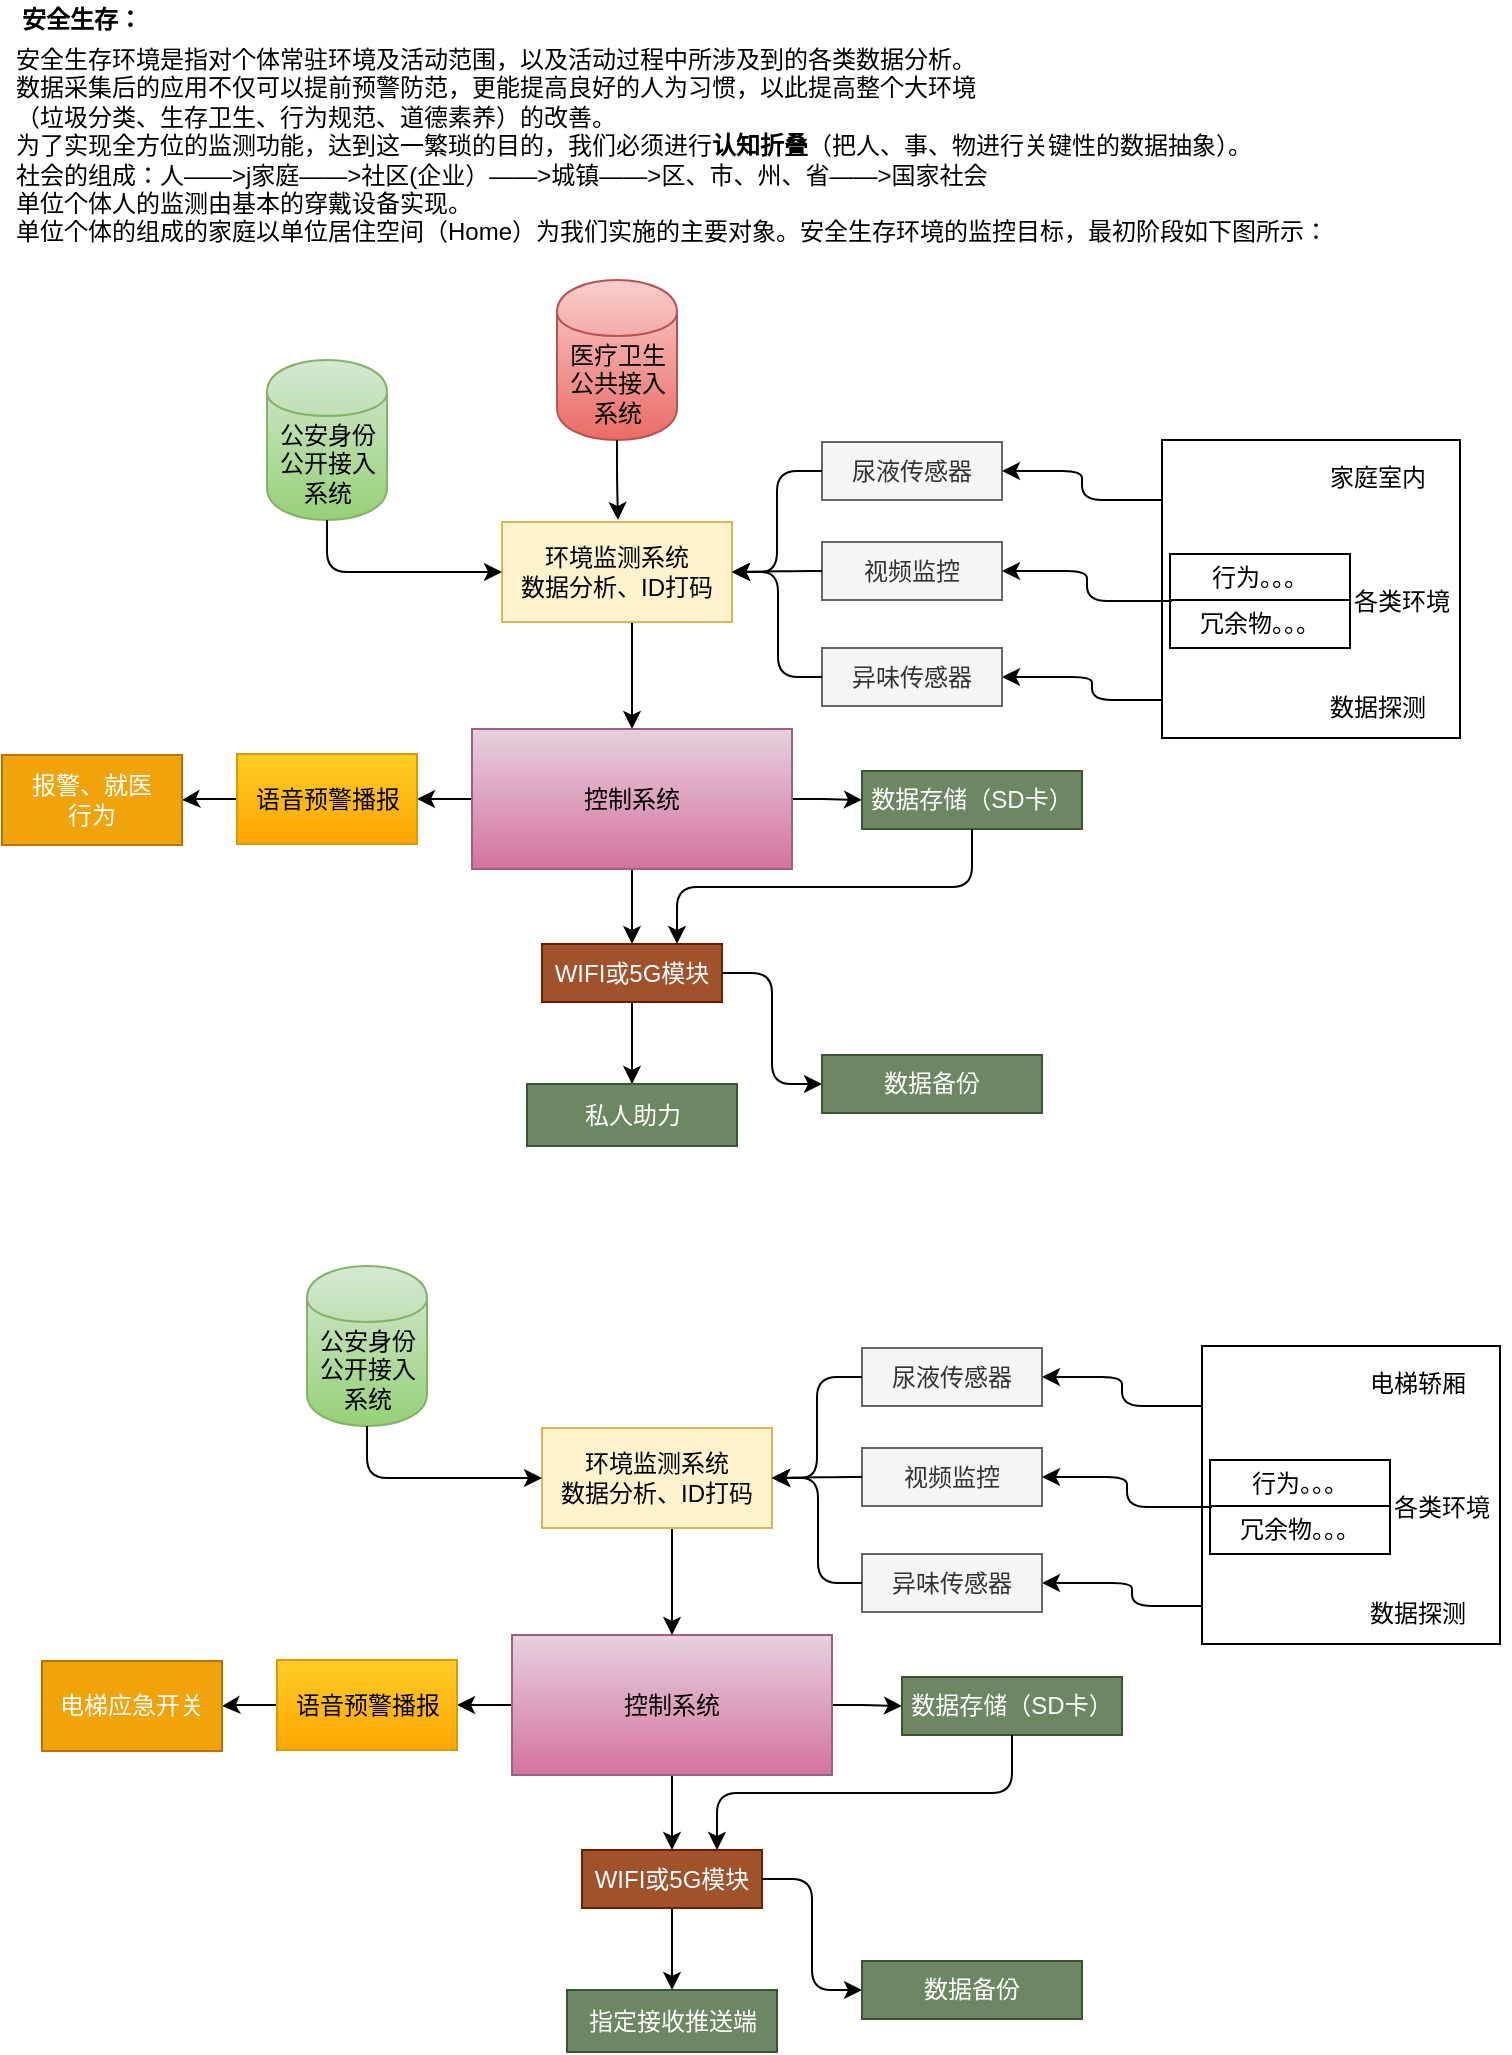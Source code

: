 <mxfile version="11.0.2" type="github"><diagram id="euiM4bnVlnGrj6uJWChW" name="Page-1"><mxGraphModel dx="782" dy="1623" grid="1" gridSize="10" guides="1" tooltips="1" connect="1" arrows="1" fold="1" page="1" pageScale="1" pageWidth="827" pageHeight="1169" math="0" shadow="0"><root><mxCell id="0"/><mxCell id="1" parent="0"/><mxCell id="7qYvZs2lQt1LkEJZ6VYT-31" value="" style="edgeStyle=elbowEdgeStyle;elbow=horizontal;endArrow=classic;html=1;entryX=1;entryY=0.5;entryDx=0;entryDy=0;" edge="1" parent="1" target="7qYvZs2lQt1LkEJZ6VYT-30"><mxGeometry width="50" height="50" relative="1" as="geometry"><mxPoint x="620" y="160" as="sourcePoint"/><mxPoint x="540" y="85" as="targetPoint"/></mxGeometry></mxCell><mxCell id="7qYvZs2lQt1LkEJZ6VYT-43" value="" style="whiteSpace=wrap;html=1;aspect=fixed;" vertex="1" parent="1"><mxGeometry x="610" y="30" width="149" height="149" as="geometry"/></mxCell><mxCell id="7qYvZs2lQt1LkEJZ6VYT-20" value="" style="edgeStyle=orthogonalEdgeStyle;rounded=0;orthogonalLoop=1;jettySize=auto;html=1;" edge="1" parent="1" source="7qYvZs2lQt1LkEJZ6VYT-1" target="7qYvZs2lQt1LkEJZ6VYT-19"><mxGeometry relative="1" as="geometry"/></mxCell><mxCell id="7qYvZs2lQt1LkEJZ6VYT-26" style="edgeStyle=orthogonalEdgeStyle;rounded=0;orthogonalLoop=1;jettySize=auto;html=1;exitX=1;exitY=0.5;exitDx=0;exitDy=0;entryX=0;entryY=0.5;entryDx=0;entryDy=0;" edge="1" parent="1" source="7qYvZs2lQt1LkEJZ6VYT-1" target="7qYvZs2lQt1LkEJZ6VYT-25"><mxGeometry relative="1" as="geometry"><Array as="points"><mxPoint x="440" y="210"/><mxPoint x="440" y="210"/></Array></mxGeometry></mxCell><mxCell id="7qYvZs2lQt1LkEJZ6VYT-33" style="edgeStyle=orthogonalEdgeStyle;rounded=0;orthogonalLoop=1;jettySize=auto;html=1;exitX=0.5;exitY=1;exitDx=0;exitDy=0;entryX=0.5;entryY=0;entryDx=0;entryDy=0;" edge="1" parent="1" source="7qYvZs2lQt1LkEJZ6VYT-1" target="7qYvZs2lQt1LkEJZ6VYT-23"><mxGeometry relative="1" as="geometry"/></mxCell><mxCell id="7qYvZs2lQt1LkEJZ6VYT-1" value="控制系统" style="rounded=0;whiteSpace=wrap;html=1;fillColor=#e6d0de;strokeColor=#996185;gradientColor=#d5739d;" vertex="1" parent="1"><mxGeometry x="265" y="174.5" width="160" height="70" as="geometry"/></mxCell><mxCell id="7qYvZs2lQt1LkEJZ6VYT-22" value="" style="edgeStyle=orthogonalEdgeStyle;rounded=0;orthogonalLoop=1;jettySize=auto;html=1;" edge="1" parent="1" source="7qYvZs2lQt1LkEJZ6VYT-19" target="7qYvZs2lQt1LkEJZ6VYT-21"><mxGeometry relative="1" as="geometry"/></mxCell><mxCell id="7qYvZs2lQt1LkEJZ6VYT-19" value="语音预警播报" style="rounded=0;whiteSpace=wrap;html=1;fillColor=#ffcd28;strokeColor=#d79b00;gradientColor=#ffa500;" vertex="1" parent="1"><mxGeometry x="147.5" y="187" width="90" height="45" as="geometry"/></mxCell><mxCell id="7qYvZs2lQt1LkEJZ6VYT-21" value="报警、就医&lt;br&gt;行为" style="rounded=0;whiteSpace=wrap;html=1;fillColor=#f0a30a;strokeColor=#BD7000;fontColor=#ffffff;" vertex="1" parent="1"><mxGeometry x="30" y="187.5" width="90" height="45" as="geometry"/></mxCell><mxCell id="7qYvZs2lQt1LkEJZ6VYT-16" style="edgeStyle=orthogonalEdgeStyle;rounded=0;orthogonalLoop=1;jettySize=auto;html=1;exitX=0.5;exitY=1;exitDx=0;exitDy=0;entryX=0.5;entryY=0;entryDx=0;entryDy=0;" edge="1" parent="1" source="7qYvZs2lQt1LkEJZ6VYT-2" target="7qYvZs2lQt1LkEJZ6VYT-1"><mxGeometry relative="1" as="geometry"><Array as="points"><mxPoint x="345" y="121"/></Array></mxGeometry></mxCell><mxCell id="7qYvZs2lQt1LkEJZ6VYT-2" value="环境监测系统&lt;br&gt;数据分析、ID打码" style="rounded=0;whiteSpace=wrap;html=1;fillColor=#fff2cc;strokeColor=#d6b656;" vertex="1" parent="1"><mxGeometry x="280" y="71" width="115" height="50" as="geometry"/></mxCell><mxCell id="7qYvZs2lQt1LkEJZ6VYT-4" value="尿液传感器" style="rounded=0;whiteSpace=wrap;html=1;fillColor=#f5f5f5;strokeColor=#666666;fontColor=#333333;" vertex="1" parent="1"><mxGeometry x="440" y="31" width="90" height="29" as="geometry"/></mxCell><mxCell id="7qYvZs2lQt1LkEJZ6VYT-6" value="视频监控&lt;span style=&quot;font-family: &amp;#34;helvetica&amp;#34; , &amp;#34;arial&amp;#34; , sans-serif ; font-size: 0px ; white-space: nowrap&quot;&gt;%3CmxGraphModel%3E%3Croot%3E%3CmxCell%20id%3D%220%22%2F%3E%3CmxCell%20id%3D%221%22%20parent%3D%220%22%2F%3E%3CmxCell%20id%3D%222%22%20value%3D%22%E5%B0%BF%E6%B6%B2%E6%8E%A2%E6%B5%8B%22%20style%3D%22rounded%3D0%3BwhiteSpace%3Dwrap%3Bhtml%3D1%3B%22%20vertex%3D%221%22%20parent%3D%221%22%3E%3CmxGeometry%20x%3D%22445%22%20y%3D%2210%22%20width%3D%2290%22%20height%3D%2229%22%20as%3D%22geometry%22%2F%3E%3C%2FmxCell%3E%3C%2Froot%3E%3C%2FmxGraphModel%3E&lt;/span&gt;&lt;span style=&quot;font-family: &amp;#34;helvetica&amp;#34; , &amp;#34;arial&amp;#34; , sans-serif ; font-size: 0px ; white-space: nowrap&quot;&gt;%3CmxGraphModel%3E%3Croot%3E%3CmxCell%20id%3D%220%22%2F%3E%3CmxCell%20id%3D%221%22%20parent%3D%220%22%2F%3E%3CmxCell%20id%3D%222%22%20value%3D%22%E5%B0%BF%E6%B6%B2%E6%8E%A2%E6%B5%8B%22%20style%3D%22rounded%3D0%3BwhiteSpace%3Dwrap%3Bhtml%3D1%3B%22%20vertex%3D%221%22%20parent%3D%221%22%3E%3CmxGeometry%20x%3D%22445%22%20y%3D%2210%22%20width%3D%2290%22%20height%3D%2229%22%20as%3D%22geometry%22%2F%3E%3C%2FmxCell%3E%3C%2Froot%3E%3C%2FmxGraphModel%3E&lt;/span&gt;" style="rounded=0;whiteSpace=wrap;html=1;fillColor=#f5f5f5;strokeColor=#666666;fontColor=#333333;" vertex="1" parent="1"><mxGeometry x="440" y="81" width="90" height="29" as="geometry"/></mxCell><mxCell id="7qYvZs2lQt1LkEJZ6VYT-8" value="行为。。。" style="rounded=0;whiteSpace=wrap;html=1;" vertex="1" parent="1"><mxGeometry x="614" y="87" width="90" height="23" as="geometry"/></mxCell><mxCell id="7qYvZs2lQt1LkEJZ6VYT-9" value="冗余物。。。" style="rounded=0;whiteSpace=wrap;html=1;" vertex="1" parent="1"><mxGeometry x="614" y="110" width="90" height="24" as="geometry"/></mxCell><mxCell id="7qYvZs2lQt1LkEJZ6VYT-14" value="" style="edgeStyle=elbowEdgeStyle;elbow=horizontal;endArrow=classic;html=1;exitX=0;exitY=0.5;exitDx=0;exitDy=0;entryX=1;entryY=0.5;entryDx=0;entryDy=0;" edge="1" parent="1" source="7qYvZs2lQt1LkEJZ6VYT-4" target="7qYvZs2lQt1LkEJZ6VYT-2"><mxGeometry width="50" height="50" relative="1" as="geometry"><mxPoint x="560" y="141" as="sourcePoint"/><mxPoint x="410" y="130" as="targetPoint"/></mxGeometry></mxCell><mxCell id="7qYvZs2lQt1LkEJZ6VYT-15" value="" style="edgeStyle=elbowEdgeStyle;elbow=horizontal;endArrow=classic;html=1;exitX=0;exitY=0.5;exitDx=0;exitDy=0;entryX=1;entryY=0.5;entryDx=0;entryDy=0;" edge="1" parent="1" source="7qYvZs2lQt1LkEJZ6VYT-6" target="7qYvZs2lQt1LkEJZ6VYT-2"><mxGeometry width="50" height="50" relative="1" as="geometry"><mxPoint x="570" y="151" as="sourcePoint"/><mxPoint x="590" y="125" as="targetPoint"/><Array as="points"><mxPoint x="430" y="100"/><mxPoint x="418" y="100"/></Array></mxGeometry></mxCell><mxCell id="7qYvZs2lQt1LkEJZ6VYT-17" value="" style="edgeStyle=elbowEdgeStyle;elbow=horizontal;endArrow=classic;html=1;entryX=1;entryY=0.5;entryDx=0;entryDy=0;" edge="1" parent="1" target="7qYvZs2lQt1LkEJZ6VYT-4"><mxGeometry width="50" height="50" relative="1" as="geometry"><mxPoint x="610" y="60" as="sourcePoint"/><mxPoint x="600" y="135" as="targetPoint"/></mxGeometry></mxCell><mxCell id="7qYvZs2lQt1LkEJZ6VYT-18" value="" style="edgeStyle=elbowEdgeStyle;elbow=horizontal;endArrow=classic;html=1;exitX=0.011;exitY=0.021;exitDx=0;exitDy=0;entryX=1;entryY=0.5;entryDx=0;entryDy=0;exitPerimeter=0;" edge="1" parent="1" source="7qYvZs2lQt1LkEJZ6VYT-9" target="7qYvZs2lQt1LkEJZ6VYT-6"><mxGeometry width="50" height="50" relative="1" as="geometry"><mxPoint x="590" y="171" as="sourcePoint"/><mxPoint x="610" y="145" as="targetPoint"/></mxGeometry></mxCell><mxCell id="7qYvZs2lQt1LkEJZ6VYT-29" value="" style="edgeStyle=orthogonalEdgeStyle;rounded=0;orthogonalLoop=1;jettySize=auto;html=1;" edge="1" parent="1" source="7qYvZs2lQt1LkEJZ6VYT-23" target="7qYvZs2lQt1LkEJZ6VYT-28"><mxGeometry relative="1" as="geometry"/></mxCell><mxCell id="7qYvZs2lQt1LkEJZ6VYT-23" value="WIFI或5G模块" style="rounded=0;whiteSpace=wrap;html=1;fillColor=#a0522d;strokeColor=#6D1F00;fontColor=#ffffff;" vertex="1" parent="1"><mxGeometry x="300" y="282" width="90" height="29" as="geometry"/></mxCell><mxCell id="7qYvZs2lQt1LkEJZ6VYT-28" value="私人助力" style="rounded=0;whiteSpace=wrap;html=1;fillColor=#6d8764;strokeColor=#3A5431;fontColor=#ffffff;" vertex="1" parent="1"><mxGeometry x="292.5" y="352" width="105" height="31" as="geometry"/></mxCell><mxCell id="7qYvZs2lQt1LkEJZ6VYT-25" value="数据存储（SD卡）" style="rounded=0;whiteSpace=wrap;html=1;fillColor=#6d8764;strokeColor=#3A5431;fontColor=#ffffff;" vertex="1" parent="1"><mxGeometry x="460" y="195.5" width="110" height="29" as="geometry"/></mxCell><mxCell id="7qYvZs2lQt1LkEJZ6VYT-30" value="异味传感器" style="rounded=0;whiteSpace=wrap;html=1;fillColor=#f5f5f5;strokeColor=#666666;fontColor=#333333;" vertex="1" parent="1"><mxGeometry x="440" y="134" width="90" height="29" as="geometry"/></mxCell><mxCell id="7qYvZs2lQt1LkEJZ6VYT-32" value="" style="edgeStyle=elbowEdgeStyle;elbow=horizontal;endArrow=classic;html=1;entryX=1;entryY=0.5;entryDx=0;entryDy=0;exitX=0;exitY=0.5;exitDx=0;exitDy=0;" edge="1" parent="1" source="7qYvZs2lQt1LkEJZ6VYT-30" target="7qYvZs2lQt1LkEJZ6VYT-2"><mxGeometry width="50" height="50" relative="1" as="geometry"><mxPoint x="620" y="80" as="sourcePoint"/><mxPoint x="550" y="95" as="targetPoint"/><Array as="points"><mxPoint x="418" y="120"/></Array></mxGeometry></mxCell><mxCell id="7qYvZs2lQt1LkEJZ6VYT-37" value="" style="edgeStyle=elbowEdgeStyle;elbow=horizontal;endArrow=classic;html=1;exitX=1;exitY=0.5;exitDx=0;exitDy=0;entryX=0;entryY=0.5;entryDx=0;entryDy=0;" edge="1" parent="1" source="7qYvZs2lQt1LkEJZ6VYT-23" target="7qYvZs2lQt1LkEJZ6VYT-38"><mxGeometry width="50" height="50" relative="1" as="geometry"><mxPoint x="525" y="235" as="sourcePoint"/><mxPoint x="460" y="320" as="targetPoint"/></mxGeometry></mxCell><mxCell id="7qYvZs2lQt1LkEJZ6VYT-38" value="数据备份" style="rounded=0;whiteSpace=wrap;html=1;fillColor=#6d8764;strokeColor=#3A5431;fontColor=#ffffff;" vertex="1" parent="1"><mxGeometry x="440" y="337.5" width="110" height="29" as="geometry"/></mxCell><mxCell id="7qYvZs2lQt1LkEJZ6VYT-41" value="" style="edgeStyle=elbowEdgeStyle;elbow=vertical;endArrow=classic;html=1;exitX=0.5;exitY=1;exitDx=0;exitDy=0;entryX=0.75;entryY=0;entryDx=0;entryDy=0;" edge="1" parent="1" source="7qYvZs2lQt1LkEJZ6VYT-25" target="7qYvZs2lQt1LkEJZ6VYT-23"><mxGeometry width="50" height="50" relative="1" as="geometry"><mxPoint x="520" y="300" as="sourcePoint"/><mxPoint x="570" y="250" as="targetPoint"/></mxGeometry></mxCell><mxCell id="7qYvZs2lQt1LkEJZ6VYT-44" value="家庭室内&lt;br&gt;&lt;br&gt;&lt;br&gt;&lt;br&gt;&lt;br&gt;&lt;br&gt;&lt;br&gt;&lt;br&gt;数据探测" style="text;html=1;resizable=0;points=[];autosize=1;align=left;verticalAlign=top;spacingTop=-4;" vertex="1" parent="1"><mxGeometry x="692" y="39" width="60" height="130" as="geometry"/></mxCell><mxCell id="7qYvZs2lQt1LkEJZ6VYT-45" value="各类环境" style="text;html=1;resizable=0;points=[];autosize=1;align=left;verticalAlign=top;spacingTop=-4;" vertex="1" parent="1"><mxGeometry x="704" y="101" width="60" height="20" as="geometry"/></mxCell><mxCell id="7qYvZs2lQt1LkEJZ6VYT-47" value="公安身份公开接入系统" style="shape=cylinder;whiteSpace=wrap;html=1;boundedLbl=1;backgroundOutline=1;gradientColor=#97d077;fillColor=#d5e8d4;strokeColor=#82b366;" vertex="1" parent="1"><mxGeometry x="162.5" y="-10" width="60" height="80" as="geometry"/></mxCell><mxCell id="7qYvZs2lQt1LkEJZ6VYT-49" value="" style="edgeStyle=elbowEdgeStyle;elbow=vertical;endArrow=classic;html=1;exitX=0.5;exitY=1;exitDx=0;exitDy=0;entryX=0;entryY=0.5;entryDx=0;entryDy=0;" edge="1" parent="1" source="7qYvZs2lQt1LkEJZ6VYT-47" target="7qYvZs2lQt1LkEJZ6VYT-2"><mxGeometry width="50" height="50" relative="1" as="geometry"><mxPoint x="210" y="180" as="sourcePoint"/><mxPoint x="260" y="130" as="targetPoint"/><Array as="points"><mxPoint x="260" y="96"/><mxPoint x="200" y="120"/></Array></mxGeometry></mxCell><mxCell id="7qYvZs2lQt1LkEJZ6VYT-50" value="医疗卫生公共接入系统" style="shape=cylinder;whiteSpace=wrap;html=1;boundedLbl=1;backgroundOutline=1;gradientColor=#ea6b66;fillColor=#f8cecc;strokeColor=#b85450;" vertex="1" parent="1"><mxGeometry x="307.5" y="-50" width="60" height="80" as="geometry"/></mxCell><mxCell id="7qYvZs2lQt1LkEJZ6VYT-51" value="" style="edgeStyle=elbowEdgeStyle;elbow=vertical;endArrow=classic;html=1;exitX=0.5;exitY=1;exitDx=0;exitDy=0;" edge="1" parent="1" source="7qYvZs2lQt1LkEJZ6VYT-50"><mxGeometry width="50" height="50" relative="1" as="geometry"><mxPoint x="203" y="80" as="sourcePoint"/><mxPoint x="338" y="70" as="targetPoint"/><Array as="points"/></mxGeometry></mxCell><mxCell id="7qYvZs2lQt1LkEJZ6VYT-86" value="" style="edgeStyle=elbowEdgeStyle;elbow=horizontal;endArrow=classic;html=1;entryX=1;entryY=0.5;entryDx=0;entryDy=0;" edge="1" parent="1" target="7qYvZs2lQt1LkEJZ6VYT-109"><mxGeometry width="50" height="50" relative="1" as="geometry"><mxPoint x="640" y="613" as="sourcePoint"/><mxPoint x="560" y="538" as="targetPoint"/></mxGeometry></mxCell><mxCell id="7qYvZs2lQt1LkEJZ6VYT-87" value="" style="whiteSpace=wrap;html=1;aspect=fixed;" vertex="1" parent="1"><mxGeometry x="630" y="483" width="149" height="149" as="geometry"/></mxCell><mxCell id="7qYvZs2lQt1LkEJZ6VYT-88" value="" style="edgeStyle=orthogonalEdgeStyle;rounded=0;orthogonalLoop=1;jettySize=auto;html=1;" edge="1" parent="1" source="7qYvZs2lQt1LkEJZ6VYT-91" target="7qYvZs2lQt1LkEJZ6VYT-93"><mxGeometry relative="1" as="geometry"/></mxCell><mxCell id="7qYvZs2lQt1LkEJZ6VYT-89" style="edgeStyle=orthogonalEdgeStyle;rounded=0;orthogonalLoop=1;jettySize=auto;html=1;exitX=1;exitY=0.5;exitDx=0;exitDy=0;entryX=0;entryY=0.5;entryDx=0;entryDy=0;" edge="1" parent="1" source="7qYvZs2lQt1LkEJZ6VYT-91" target="7qYvZs2lQt1LkEJZ6VYT-108"><mxGeometry relative="1" as="geometry"><Array as="points"><mxPoint x="460" y="663"/><mxPoint x="460" y="663"/></Array></mxGeometry></mxCell><mxCell id="7qYvZs2lQt1LkEJZ6VYT-90" style="edgeStyle=orthogonalEdgeStyle;rounded=0;orthogonalLoop=1;jettySize=auto;html=1;exitX=0.5;exitY=1;exitDx=0;exitDy=0;entryX=0.5;entryY=0;entryDx=0;entryDy=0;" edge="1" parent="1" source="7qYvZs2lQt1LkEJZ6VYT-91" target="7qYvZs2lQt1LkEJZ6VYT-106"><mxGeometry relative="1" as="geometry"/></mxCell><mxCell id="7qYvZs2lQt1LkEJZ6VYT-91" value="控制系统" style="rounded=0;whiteSpace=wrap;html=1;fillColor=#e6d0de;strokeColor=#996185;gradientColor=#d5739d;" vertex="1" parent="1"><mxGeometry x="285" y="627.5" width="160" height="70" as="geometry"/></mxCell><mxCell id="7qYvZs2lQt1LkEJZ6VYT-92" value="" style="edgeStyle=orthogonalEdgeStyle;rounded=0;orthogonalLoop=1;jettySize=auto;html=1;" edge="1" parent="1" source="7qYvZs2lQt1LkEJZ6VYT-93" target="7qYvZs2lQt1LkEJZ6VYT-94"><mxGeometry relative="1" as="geometry"/></mxCell><mxCell id="7qYvZs2lQt1LkEJZ6VYT-93" value="语音预警播报" style="rounded=0;whiteSpace=wrap;html=1;fillColor=#ffcd28;strokeColor=#d79b00;gradientColor=#ffa500;" vertex="1" parent="1"><mxGeometry x="167.5" y="640" width="90" height="45" as="geometry"/></mxCell><mxCell id="7qYvZs2lQt1LkEJZ6VYT-94" value="电梯应急开关" style="rounded=0;whiteSpace=wrap;html=1;fillColor=#f0a30a;strokeColor=#BD7000;fontColor=#ffffff;" vertex="1" parent="1"><mxGeometry x="50" y="640.5" width="90" height="45" as="geometry"/></mxCell><mxCell id="7qYvZs2lQt1LkEJZ6VYT-95" style="edgeStyle=orthogonalEdgeStyle;rounded=0;orthogonalLoop=1;jettySize=auto;html=1;exitX=0.5;exitY=1;exitDx=0;exitDy=0;entryX=0.5;entryY=0;entryDx=0;entryDy=0;" edge="1" parent="1" source="7qYvZs2lQt1LkEJZ6VYT-96" target="7qYvZs2lQt1LkEJZ6VYT-91"><mxGeometry relative="1" as="geometry"><Array as="points"><mxPoint x="365" y="574"/></Array></mxGeometry></mxCell><mxCell id="7qYvZs2lQt1LkEJZ6VYT-96" value="环境监测系统&lt;br&gt;数据分析、ID打码" style="rounded=0;whiteSpace=wrap;html=1;fillColor=#fff2cc;strokeColor=#d6b656;" vertex="1" parent="1"><mxGeometry x="300" y="524" width="115" height="50" as="geometry"/></mxCell><mxCell id="7qYvZs2lQt1LkEJZ6VYT-97" value="尿液传感器" style="rounded=0;whiteSpace=wrap;html=1;fillColor=#f5f5f5;strokeColor=#666666;fontColor=#333333;" vertex="1" parent="1"><mxGeometry x="460" y="484" width="90" height="29" as="geometry"/></mxCell><mxCell id="7qYvZs2lQt1LkEJZ6VYT-98" value="视频监控&lt;span style=&quot;font-family: &amp;#34;helvetica&amp;#34; , &amp;#34;arial&amp;#34; , sans-serif ; font-size: 0px ; white-space: nowrap&quot;&gt;%3CmxGraphModel%3E%3Croot%3E%3CmxCell%20id%3D%220%22%2F%3E%3CmxCell%20id%3D%221%22%20parent%3D%220%22%2F%3E%3CmxCell%20id%3D%222%22%20value%3D%22%E5%B0%BF%E6%B6%B2%E6%8E%A2%E6%B5%8B%22%20style%3D%22rounded%3D0%3BwhiteSpace%3Dwrap%3Bhtml%3D1%3B%22%20vertex%3D%221%22%20parent%3D%221%22%3E%3CmxGeometry%20x%3D%22445%22%20y%3D%2210%22%20width%3D%2290%22%20height%3D%2229%22%20as%3D%22geometry%22%2F%3E%3C%2FmxCell%3E%3C%2Froot%3E%3C%2FmxGraphModel%3E&lt;/span&gt;&lt;span style=&quot;font-family: &amp;#34;helvetica&amp;#34; , &amp;#34;arial&amp;#34; , sans-serif ; font-size: 0px ; white-space: nowrap&quot;&gt;%3CmxGraphModel%3E%3Croot%3E%3CmxCell%20id%3D%220%22%2F%3E%3CmxCell%20id%3D%221%22%20parent%3D%220%22%2F%3E%3CmxCell%20id%3D%222%22%20value%3D%22%E5%B0%BF%E6%B6%B2%E6%8E%A2%E6%B5%8B%22%20style%3D%22rounded%3D0%3BwhiteSpace%3Dwrap%3Bhtml%3D1%3B%22%20vertex%3D%221%22%20parent%3D%221%22%3E%3CmxGeometry%20x%3D%22445%22%20y%3D%2210%22%20width%3D%2290%22%20height%3D%2229%22%20as%3D%22geometry%22%2F%3E%3C%2FmxCell%3E%3C%2Froot%3E%3C%2FmxGraphModel%3E&lt;/span&gt;" style="rounded=0;whiteSpace=wrap;html=1;fillColor=#f5f5f5;strokeColor=#666666;fontColor=#333333;" vertex="1" parent="1"><mxGeometry x="460" y="534" width="90" height="29" as="geometry"/></mxCell><mxCell id="7qYvZs2lQt1LkEJZ6VYT-99" value="行为。。。" style="rounded=0;whiteSpace=wrap;html=1;" vertex="1" parent="1"><mxGeometry x="634" y="540" width="90" height="23" as="geometry"/></mxCell><mxCell id="7qYvZs2lQt1LkEJZ6VYT-100" value="冗余物。。。" style="rounded=0;whiteSpace=wrap;html=1;" vertex="1" parent="1"><mxGeometry x="634" y="563" width="90" height="24" as="geometry"/></mxCell><mxCell id="7qYvZs2lQt1LkEJZ6VYT-101" value="" style="edgeStyle=elbowEdgeStyle;elbow=horizontal;endArrow=classic;html=1;exitX=0;exitY=0.5;exitDx=0;exitDy=0;entryX=1;entryY=0.5;entryDx=0;entryDy=0;" edge="1" parent="1" source="7qYvZs2lQt1LkEJZ6VYT-97" target="7qYvZs2lQt1LkEJZ6VYT-96"><mxGeometry width="50" height="50" relative="1" as="geometry"><mxPoint x="580" y="594" as="sourcePoint"/><mxPoint x="430" y="583" as="targetPoint"/></mxGeometry></mxCell><mxCell id="7qYvZs2lQt1LkEJZ6VYT-102" value="" style="edgeStyle=elbowEdgeStyle;elbow=horizontal;endArrow=classic;html=1;exitX=0;exitY=0.5;exitDx=0;exitDy=0;entryX=1;entryY=0.5;entryDx=0;entryDy=0;" edge="1" parent="1" source="7qYvZs2lQt1LkEJZ6VYT-98" target="7qYvZs2lQt1LkEJZ6VYT-96"><mxGeometry width="50" height="50" relative="1" as="geometry"><mxPoint x="590" y="604" as="sourcePoint"/><mxPoint x="610" y="578" as="targetPoint"/><Array as="points"><mxPoint x="450" y="553"/><mxPoint x="438" y="553"/></Array></mxGeometry></mxCell><mxCell id="7qYvZs2lQt1LkEJZ6VYT-103" value="" style="edgeStyle=elbowEdgeStyle;elbow=horizontal;endArrow=classic;html=1;entryX=1;entryY=0.5;entryDx=0;entryDy=0;" edge="1" parent="1" target="7qYvZs2lQt1LkEJZ6VYT-97"><mxGeometry width="50" height="50" relative="1" as="geometry"><mxPoint x="630" y="513" as="sourcePoint"/><mxPoint x="620" y="588" as="targetPoint"/></mxGeometry></mxCell><mxCell id="7qYvZs2lQt1LkEJZ6VYT-104" value="" style="edgeStyle=elbowEdgeStyle;elbow=horizontal;endArrow=classic;html=1;exitX=0.011;exitY=0.021;exitDx=0;exitDy=0;entryX=1;entryY=0.5;entryDx=0;entryDy=0;exitPerimeter=0;" edge="1" parent="1" source="7qYvZs2lQt1LkEJZ6VYT-100" target="7qYvZs2lQt1LkEJZ6VYT-98"><mxGeometry width="50" height="50" relative="1" as="geometry"><mxPoint x="610" y="624" as="sourcePoint"/><mxPoint x="630" y="598" as="targetPoint"/></mxGeometry></mxCell><mxCell id="7qYvZs2lQt1LkEJZ6VYT-105" value="" style="edgeStyle=orthogonalEdgeStyle;rounded=0;orthogonalLoop=1;jettySize=auto;html=1;" edge="1" parent="1" source="7qYvZs2lQt1LkEJZ6VYT-106" target="7qYvZs2lQt1LkEJZ6VYT-107"><mxGeometry relative="1" as="geometry"/></mxCell><mxCell id="7qYvZs2lQt1LkEJZ6VYT-106" value="WIFI或5G模块" style="rounded=0;whiteSpace=wrap;html=1;fillColor=#a0522d;strokeColor=#6D1F00;fontColor=#ffffff;" vertex="1" parent="1"><mxGeometry x="320" y="735" width="90" height="29" as="geometry"/></mxCell><mxCell id="7qYvZs2lQt1LkEJZ6VYT-107" value="指定接收推送端" style="rounded=0;whiteSpace=wrap;html=1;fillColor=#6d8764;strokeColor=#3A5431;fontColor=#ffffff;" vertex="1" parent="1"><mxGeometry x="312.5" y="805" width="105" height="31" as="geometry"/></mxCell><mxCell id="7qYvZs2lQt1LkEJZ6VYT-108" value="数据存储（SD卡）" style="rounded=0;whiteSpace=wrap;html=1;fillColor=#6d8764;strokeColor=#3A5431;fontColor=#ffffff;" vertex="1" parent="1"><mxGeometry x="480" y="648.5" width="110" height="29" as="geometry"/></mxCell><mxCell id="7qYvZs2lQt1LkEJZ6VYT-109" value="异味传感器" style="rounded=0;whiteSpace=wrap;html=1;fillColor=#f5f5f5;strokeColor=#666666;fontColor=#333333;" vertex="1" parent="1"><mxGeometry x="460" y="587" width="90" height="29" as="geometry"/></mxCell><mxCell id="7qYvZs2lQt1LkEJZ6VYT-110" value="" style="edgeStyle=elbowEdgeStyle;elbow=horizontal;endArrow=classic;html=1;entryX=1;entryY=0.5;entryDx=0;entryDy=0;exitX=0;exitY=0.5;exitDx=0;exitDy=0;" edge="1" parent="1" source="7qYvZs2lQt1LkEJZ6VYT-109" target="7qYvZs2lQt1LkEJZ6VYT-96"><mxGeometry width="50" height="50" relative="1" as="geometry"><mxPoint x="640" y="533" as="sourcePoint"/><mxPoint x="570" y="548" as="targetPoint"/><Array as="points"><mxPoint x="438" y="573"/></Array></mxGeometry></mxCell><mxCell id="7qYvZs2lQt1LkEJZ6VYT-111" value="" style="edgeStyle=elbowEdgeStyle;elbow=horizontal;endArrow=classic;html=1;exitX=1;exitY=0.5;exitDx=0;exitDy=0;entryX=0;entryY=0.5;entryDx=0;entryDy=0;" edge="1" parent="1" source="7qYvZs2lQt1LkEJZ6VYT-106" target="7qYvZs2lQt1LkEJZ6VYT-112"><mxGeometry width="50" height="50" relative="1" as="geometry"><mxPoint x="545" y="688" as="sourcePoint"/><mxPoint x="480" y="773" as="targetPoint"/></mxGeometry></mxCell><mxCell id="7qYvZs2lQt1LkEJZ6VYT-112" value="数据备份" style="rounded=0;whiteSpace=wrap;html=1;fillColor=#6d8764;strokeColor=#3A5431;fontColor=#ffffff;" vertex="1" parent="1"><mxGeometry x="460" y="790.5" width="110" height="29" as="geometry"/></mxCell><mxCell id="7qYvZs2lQt1LkEJZ6VYT-113" value="" style="edgeStyle=elbowEdgeStyle;elbow=vertical;endArrow=classic;html=1;exitX=0.5;exitY=1;exitDx=0;exitDy=0;entryX=0.75;entryY=0;entryDx=0;entryDy=0;" edge="1" parent="1" source="7qYvZs2lQt1LkEJZ6VYT-108" target="7qYvZs2lQt1LkEJZ6VYT-106"><mxGeometry width="50" height="50" relative="1" as="geometry"><mxPoint x="540" y="753" as="sourcePoint"/><mxPoint x="590" y="703" as="targetPoint"/></mxGeometry></mxCell><mxCell id="7qYvZs2lQt1LkEJZ6VYT-114" value="电梯轿厢&lt;br&gt;&lt;br&gt;&lt;br&gt;&lt;br&gt;&lt;br&gt;&lt;br&gt;&lt;br&gt;&lt;br&gt;数据探测" style="text;html=1;resizable=0;points=[];autosize=1;align=left;verticalAlign=top;spacingTop=-4;" vertex="1" parent="1"><mxGeometry x="712" y="492" width="60" height="130" as="geometry"/></mxCell><mxCell id="7qYvZs2lQt1LkEJZ6VYT-115" value="各类环境" style="text;html=1;resizable=0;points=[];autosize=1;align=left;verticalAlign=top;spacingTop=-4;" vertex="1" parent="1"><mxGeometry x="724" y="554" width="60" height="20" as="geometry"/></mxCell><mxCell id="7qYvZs2lQt1LkEJZ6VYT-116" value="公安身份公开接入系统" style="shape=cylinder;whiteSpace=wrap;html=1;boundedLbl=1;backgroundOutline=1;gradientColor=#97d077;fillColor=#d5e8d4;strokeColor=#82b366;" vertex="1" parent="1"><mxGeometry x="182.5" y="443" width="60" height="80" as="geometry"/></mxCell><mxCell id="7qYvZs2lQt1LkEJZ6VYT-117" value="" style="edgeStyle=elbowEdgeStyle;elbow=vertical;endArrow=classic;html=1;exitX=0.5;exitY=1;exitDx=0;exitDy=0;entryX=0;entryY=0.5;entryDx=0;entryDy=0;" edge="1" parent="1" source="7qYvZs2lQt1LkEJZ6VYT-116" target="7qYvZs2lQt1LkEJZ6VYT-96"><mxGeometry width="50" height="50" relative="1" as="geometry"><mxPoint x="230" y="633" as="sourcePoint"/><mxPoint x="280" y="583" as="targetPoint"/><Array as="points"><mxPoint x="280" y="549"/><mxPoint x="220" y="573"/></Array></mxGeometry></mxCell><mxCell id="7qYvZs2lQt1LkEJZ6VYT-122" value="" style="group" vertex="1" connectable="0" parent="1"><mxGeometry x="35" y="-190" width="670" height="120" as="geometry"/></mxCell><mxCell id="7qYvZs2lQt1LkEJZ6VYT-120" value="&lt;b&gt;安全生存：&lt;/b&gt;" style="text;html=1;resizable=0;points=[];autosize=1;align=left;verticalAlign=top;spacingTop=-4;" vertex="1" parent="7qYvZs2lQt1LkEJZ6VYT-122"><mxGeometry x="2.5" width="80" height="20" as="geometry"/></mxCell><mxCell id="7qYvZs2lQt1LkEJZ6VYT-121" value="安全生存环境是指对个体常驻环境及活动范围，以及活动过程中所涉及到的各类数据分析。&lt;br&gt;数据采集后的应用不仅可以提前预警防范，更能提高良好的人为习惯，以此提高整个大环境&lt;br&gt;（垃圾分类、生存卫生、行为规范、道德素养）的改善。&lt;br&gt;为了实现全方位的监测功能，达到这一繁琐的目的，我们必须进行&lt;b&gt;认知折叠&lt;/b&gt;（把人、事、物进行关键性的数据抽象）。&lt;br&gt;社会的组成：人——&amp;gt;j家庭——&amp;gt;社区(企业）——&amp;gt;城镇——&amp;gt;区、市、州、省——&amp;gt;国家社会&lt;br&gt;单位个体人的监测由基本的穿戴设备实现。&lt;br&gt;单位个体的组成的家庭以单位居住空间（Home）为我们实施的主要对象。安全生存环境的监控目标，最初阶段如下图所示：" style="text;html=1;resizable=0;points=[];autosize=1;align=left;verticalAlign=top;spacingTop=-4;" vertex="1" parent="7qYvZs2lQt1LkEJZ6VYT-122"><mxGeometry y="20" width="670" height="100" as="geometry"/></mxCell></root></mxGraphModel></diagram></mxfile>